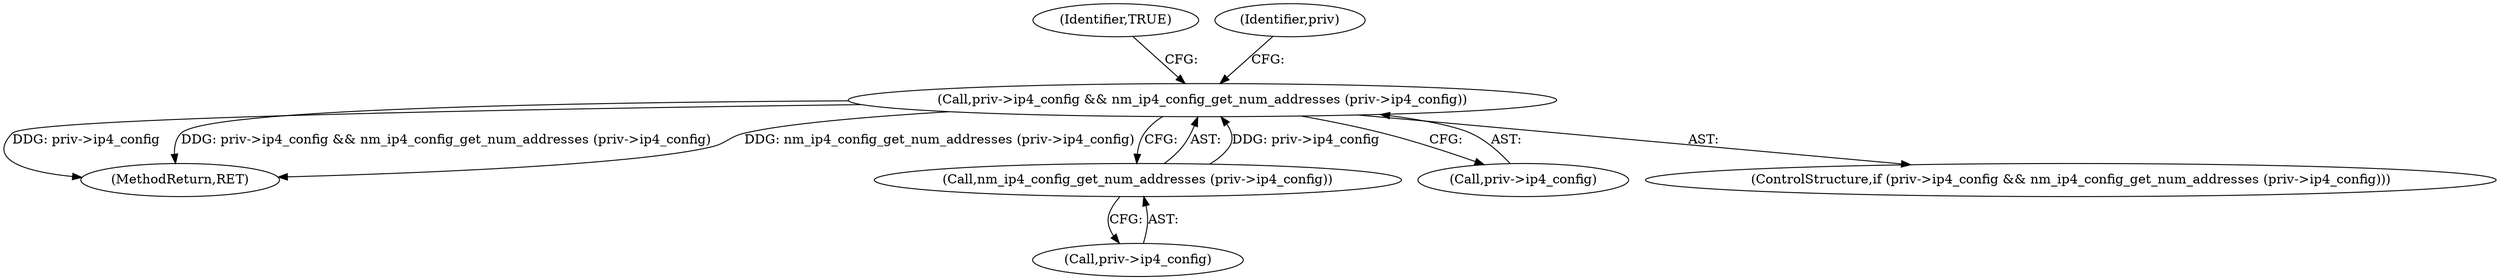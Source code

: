 digraph "0_NetworkManager_d5fc88e573fa58b93034b04d35a2454f5d28cad9@pointer" {
"1002811" [label="(Call,priv->ip4_config && nm_ip4_config_get_num_addresses (priv->ip4_config))"];
"1002815" [label="(Call,nm_ip4_config_get_num_addresses (priv->ip4_config))"];
"1002816" [label="(Call,priv->ip4_config)"];
"1002815" [label="(Call,nm_ip4_config_get_num_addresses (priv->ip4_config))"];
"1002820" [label="(Identifier,TRUE)"];
"1007368" [label="(MethodReturn,RET)"];
"1002811" [label="(Call,priv->ip4_config && nm_ip4_config_get_num_addresses (priv->ip4_config))"];
"1002824" [label="(Identifier,priv)"];
"1002812" [label="(Call,priv->ip4_config)"];
"1002810" [label="(ControlStructure,if (priv->ip4_config && nm_ip4_config_get_num_addresses (priv->ip4_config)))"];
"1002811" -> "1002810"  [label="AST: "];
"1002811" -> "1002812"  [label="CFG: "];
"1002811" -> "1002815"  [label="CFG: "];
"1002812" -> "1002811"  [label="AST: "];
"1002815" -> "1002811"  [label="AST: "];
"1002820" -> "1002811"  [label="CFG: "];
"1002824" -> "1002811"  [label="CFG: "];
"1002811" -> "1007368"  [label="DDG: priv->ip4_config"];
"1002811" -> "1007368"  [label="DDG: priv->ip4_config && nm_ip4_config_get_num_addresses (priv->ip4_config)"];
"1002811" -> "1007368"  [label="DDG: nm_ip4_config_get_num_addresses (priv->ip4_config)"];
"1002815" -> "1002811"  [label="DDG: priv->ip4_config"];
"1002815" -> "1002816"  [label="CFG: "];
"1002816" -> "1002815"  [label="AST: "];
}
